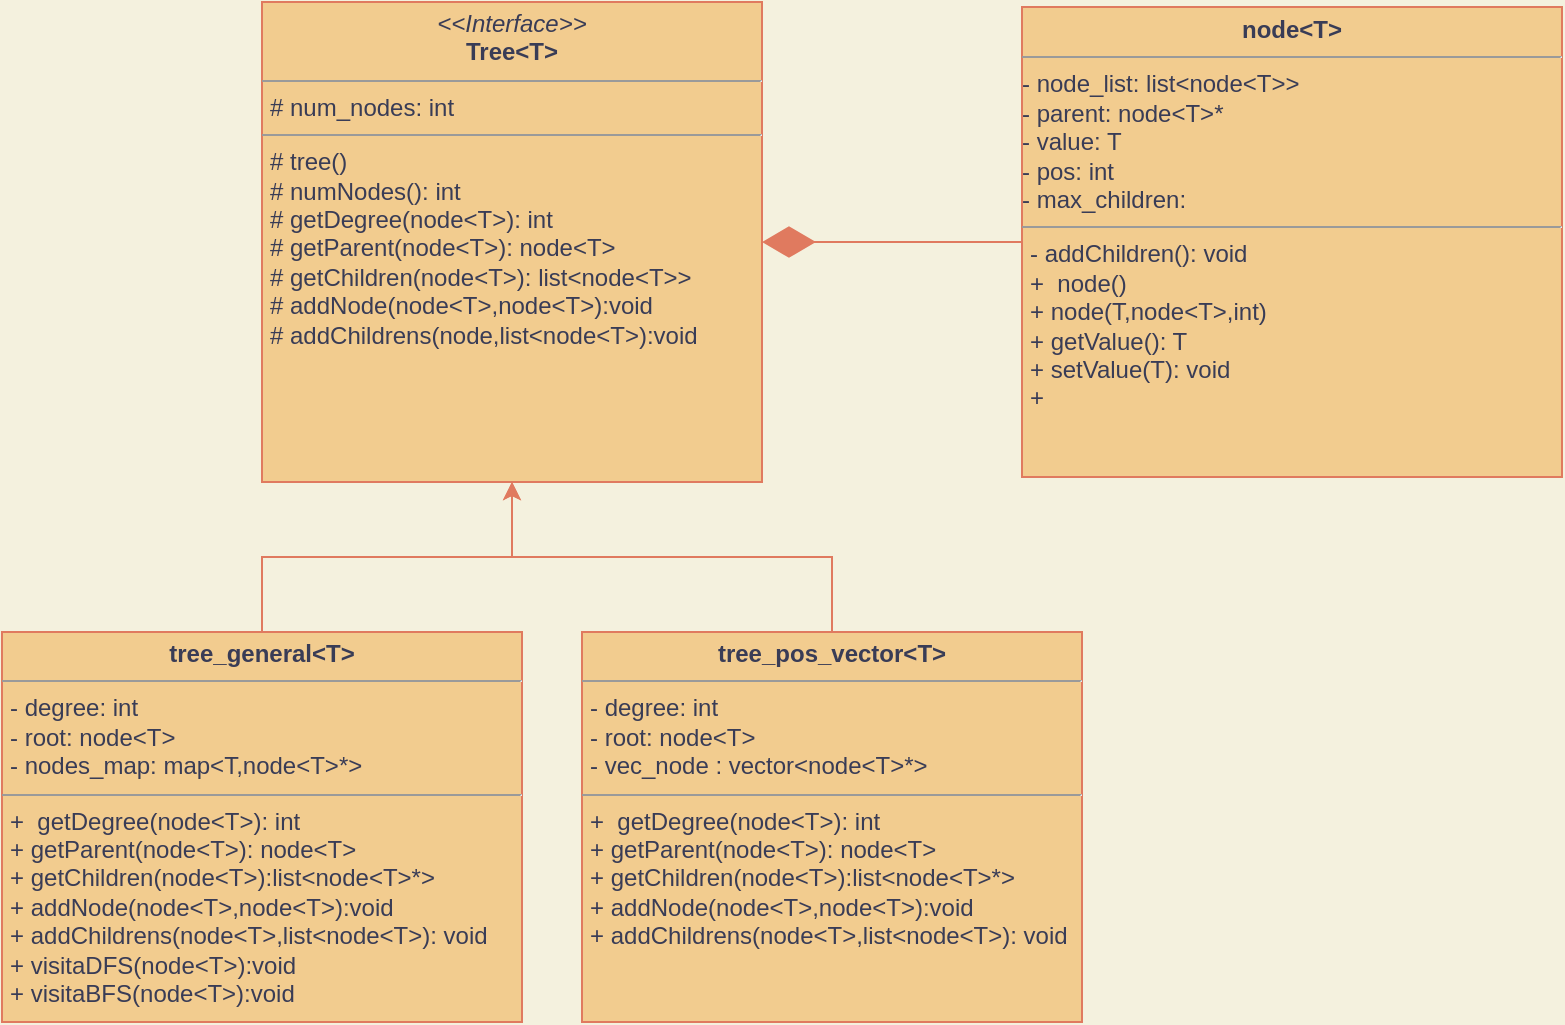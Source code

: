 <mxfile pages="1"><diagram id="0qC4Z7bGpUC7BYPgH2us" name="Page-1"><mxGraphModel dx="1996" dy="771" grid="1" gridSize="10" guides="1" tooltips="1" connect="1" arrows="1" fold="1" page="1" pageScale="1" pageWidth="850" pageHeight="1100" background="#F4F1DE" math="0" shadow="0"><root><mxCell id="0"/><mxCell id="1" parent="0"/><mxCell id="MKIpRhs5HCuuM-AJHsOf-5" value="&lt;p style=&quot;margin: 0px ; margin-top: 4px ; text-align: center&quot;&gt;&lt;i&gt;&amp;lt;&amp;lt;Interface&amp;gt;&amp;gt;&lt;/i&gt;&lt;br&gt;&lt;b&gt;Tree&amp;lt;T&amp;gt;&lt;/b&gt;&lt;/p&gt;&lt;hr size=&quot;1&quot;&gt;&lt;p style=&quot;margin: 0px ; margin-left: 4px&quot;&gt;# num_nodes: int&lt;/p&gt;&lt;hr size=&quot;1&quot;&gt;&lt;p style=&quot;margin: 0px ; margin-left: 4px&quot;&gt;# tree()&lt;br&gt;# numNodes(): int&lt;/p&gt;&lt;p style=&quot;margin: 0px ; margin-left: 4px&quot;&gt;&lt;span&gt;# getDegree(node&amp;lt;T&amp;gt;): int&lt;/span&gt;&lt;/p&gt;&lt;p style=&quot;margin: 0px ; margin-left: 4px&quot;&gt;# getParent(node&amp;lt;T&amp;gt;): node&amp;lt;T&amp;gt;&lt;/p&gt;&lt;p style=&quot;margin: 0px ; margin-left: 4px&quot;&gt;# getChildren(node&amp;lt;T&amp;gt;): list&amp;lt;node&amp;lt;T&amp;gt;&amp;gt;&lt;/p&gt;&lt;p style=&quot;margin: 0px ; margin-left: 4px&quot;&gt;# addNode(node&amp;lt;T&amp;gt;,node&amp;lt;T&amp;gt;):void&lt;/p&gt;&lt;p style=&quot;margin: 0px ; margin-left: 4px&quot;&gt;# addChildrens(node,list&amp;lt;node&amp;lt;T&amp;gt;):void&lt;/p&gt;&lt;p style=&quot;margin: 0px ; margin-left: 4px&quot;&gt;&lt;br&gt;&lt;/p&gt;" style="verticalAlign=top;align=left;overflow=fill;fontSize=12;fontFamily=Helvetica;html=1;fillColor=#F2CC8F;strokeColor=#E07A5F;fontColor=#393C56;" parent="1" vertex="1"><mxGeometry x="110" y="40" width="250" height="240" as="geometry"/></mxCell><mxCell id="MKIpRhs5HCuuM-AJHsOf-6" style="edgeStyle=orthogonalEdgeStyle;rounded=0;orthogonalLoop=1;jettySize=auto;html=1;exitX=0;exitY=0.5;exitDx=0;exitDy=0;entryX=1;entryY=0.5;entryDx=0;entryDy=0;strokeColor=none;labelBackgroundColor=#F4F1DE;fontColor=#393C56;" parent="1" target="MKIpRhs5HCuuM-AJHsOf-5" edge="1"><mxGeometry relative="1" as="geometry"><mxPoint x="660" y="159" as="sourcePoint"/></mxGeometry></mxCell><mxCell id="8" value="&lt;p style=&quot;margin: 0px ; margin-top: 4px ; text-align: center&quot;&gt;&lt;b&gt;node&amp;lt;T&amp;gt;&lt;/b&gt;&lt;/p&gt;&lt;hr size=&quot;1&quot;&gt;&lt;p style=&quot;margin: 0px ; margin-left: 4px&quot;&gt;&lt;/p&gt;- node_list: list&amp;lt;node&amp;lt;T&amp;gt;&amp;gt;&lt;br&gt;- parent: node&amp;lt;T&amp;gt;*&lt;br&gt;- value: T&lt;br&gt;- pos: int&amp;nbsp;&lt;br&gt;- max_children:&amp;nbsp;&lt;br&gt;&lt;hr size=&quot;1&quot;&gt;&lt;p style=&quot;margin: 0px ; margin-left: 4px&quot;&gt;- addChildren(): void&lt;/p&gt;&lt;p style=&quot;margin: 0px ; margin-left: 4px&quot;&gt;&lt;span&gt;+&amp;nbsp; node()&lt;/span&gt;&lt;/p&gt;&lt;p style=&quot;margin: 0px ; margin-left: 4px&quot;&gt;&lt;span&gt;+ node(T,node&amp;lt;T&amp;gt;,int)&lt;/span&gt;&lt;/p&gt;&lt;p style=&quot;margin: 0px ; margin-left: 4px&quot;&gt;&lt;span&gt;+ getValue(): T&lt;/span&gt;&lt;/p&gt;&lt;p style=&quot;margin: 0px ; margin-left: 4px&quot;&gt;&lt;span&gt;+ setValue(T): void&lt;/span&gt;&lt;/p&gt;&lt;p style=&quot;margin: 0px ; margin-left: 4px&quot;&gt;&lt;span&gt;+&amp;nbsp;&lt;/span&gt;&lt;/p&gt;" style="verticalAlign=top;align=left;overflow=fill;fontSize=12;fontFamily=Helvetica;html=1;fillColor=#F2CC8F;strokeColor=#E07A5F;fontColor=#393C56;" parent="1" vertex="1"><mxGeometry x="490" y="42.5" width="270" height="235" as="geometry"/></mxCell><mxCell id="11" value="" style="endArrow=diamondThin;endFill=1;endSize=24;html=1;entryX=1;entryY=0.5;entryDx=0;entryDy=0;exitX=0;exitY=0.5;exitDx=0;exitDy=0;labelBackgroundColor=#F4F1DE;strokeColor=#E07A5F;fontColor=#393C56;" parent="1" source="8" target="MKIpRhs5HCuuM-AJHsOf-5" edge="1"><mxGeometry width="160" relative="1" as="geometry"><mxPoint x="500" y="180" as="sourcePoint"/><mxPoint x="340" y="180" as="targetPoint"/></mxGeometry></mxCell><mxCell id="13" style="edgeStyle=orthogonalEdgeStyle;rounded=0;orthogonalLoop=1;jettySize=auto;html=1;entryX=0.5;entryY=1;entryDx=0;entryDy=0;labelBackgroundColor=#F4F1DE;strokeColor=#E07A5F;fontColor=#393C56;" parent="1" source="12" target="MKIpRhs5HCuuM-AJHsOf-5" edge="1"><mxGeometry relative="1" as="geometry"/></mxCell><mxCell id="12" value="&lt;p style=&quot;margin: 0px ; margin-top: 4px ; text-align: center&quot;&gt;&lt;b&gt;tree_general&amp;lt;T&amp;gt;&lt;/b&gt;&lt;/p&gt;&lt;hr size=&quot;1&quot;&gt;&lt;p style=&quot;margin: 0px ; margin-left: 4px&quot;&gt;- degree: int&lt;/p&gt;&lt;p style=&quot;margin: 0px ; margin-left: 4px&quot;&gt;- root: node&amp;lt;T&amp;gt;&lt;/p&gt;&lt;p style=&quot;margin: 0px ; margin-left: 4px&quot;&gt;- nodes_map: map&amp;lt;T,node&amp;lt;T&amp;gt;*&amp;gt;&lt;/p&gt;&lt;hr size=&quot;1&quot;&gt;&lt;p style=&quot;margin: 0px ; margin-left: 4px&quot;&gt;+&amp;nbsp; getDegree(node&amp;lt;T&amp;gt;): int&lt;/p&gt;&lt;p style=&quot;margin: 0px ; margin-left: 4px&quot;&gt;+ getParent(node&amp;lt;T&amp;gt;): node&amp;lt;T&amp;gt;&lt;/p&gt;&lt;p style=&quot;margin: 0px ; margin-left: 4px&quot;&gt;+ getChildren(node&amp;lt;T&amp;gt;):list&amp;lt;node&amp;lt;T&amp;gt;*&amp;gt;&lt;/p&gt;&lt;p style=&quot;margin: 0px ; margin-left: 4px&quot;&gt;&lt;span&gt;+ addNode(node&amp;lt;T&amp;gt;,node&amp;lt;T&amp;gt;):void&lt;/span&gt;&lt;br&gt;&lt;/p&gt;&lt;p style=&quot;margin: 0px ; margin-left: 4px&quot;&gt;&lt;span&gt;+ addChildrens(node&amp;lt;T&amp;gt;,list&amp;lt;node&amp;lt;T&amp;gt;): void&lt;/span&gt;&lt;/p&gt;&lt;p style=&quot;margin: 0px ; margin-left: 4px&quot;&gt;&lt;span&gt;+ visitaDFS(node&amp;lt;T&amp;gt;):void&lt;/span&gt;&lt;/p&gt;&lt;p style=&quot;margin: 0px ; margin-left: 4px&quot;&gt;&lt;span&gt;+ visitaBFS(node&amp;lt;T&amp;gt;):void&lt;/span&gt;&lt;/p&gt;" style="verticalAlign=top;align=left;overflow=fill;fontSize=12;fontFamily=Helvetica;html=1;fillColor=#F2CC8F;strokeColor=#E07A5F;fontColor=#393C56;direction=north;" parent="1" vertex="1"><mxGeometry x="-20" y="355" width="260" height="195" as="geometry"/></mxCell><mxCell id="18" style="edgeStyle=orthogonalEdgeStyle;rounded=0;sketch=0;orthogonalLoop=1;jettySize=auto;html=1;exitX=0;exitY=0.5;exitDx=0;exitDy=0;entryX=0.5;entryY=1;entryDx=0;entryDy=0;strokeColor=#E07A5F;fillColor=#F2CC8F;fontColor=#393C56;" parent="1" source="14" target="MKIpRhs5HCuuM-AJHsOf-5" edge="1"><mxGeometry relative="1" as="geometry"/></mxCell><mxCell id="14" value="&lt;p style=&quot;margin: 0px ; margin-top: 4px ; text-align: center&quot;&gt;&lt;b&gt;tree_pos_vector&amp;lt;T&amp;gt;&lt;/b&gt;&lt;/p&gt;&lt;hr size=&quot;1&quot;&gt;&lt;p style=&quot;margin: 0px ; margin-left: 4px&quot;&gt;- degree: int&lt;/p&gt;&lt;p style=&quot;margin: 0px ; margin-left: 4px&quot;&gt;- root: node&amp;lt;T&amp;gt;&lt;/p&gt;&lt;p style=&quot;margin: 0px ; margin-left: 4px&quot;&gt;- vec_node : vector&amp;lt;node&amp;lt;T&amp;gt;*&amp;gt;&lt;/p&gt;&lt;hr size=&quot;1&quot;&gt;&lt;p style=&quot;margin: 0px ; margin-left: 4px&quot;&gt;+&amp;nbsp; getDegree(node&amp;lt;T&amp;gt;): int&lt;/p&gt;&lt;p style=&quot;margin: 0px ; margin-left: 4px&quot;&gt;+ getParent(node&amp;lt;T&amp;gt;): node&amp;lt;T&amp;gt;&lt;/p&gt;&lt;p style=&quot;margin: 0px ; margin-left: 4px&quot;&gt;+ getChildren(node&amp;lt;T&amp;gt;):list&amp;lt;node&amp;lt;T&amp;gt;*&amp;gt;&lt;/p&gt;&lt;p style=&quot;margin: 0px ; margin-left: 4px&quot;&gt;&lt;span&gt;+ addNode(node&amp;lt;T&amp;gt;,node&amp;lt;T&amp;gt;):void&lt;/span&gt;&lt;br&gt;&lt;/p&gt;&lt;p style=&quot;margin: 0px ; margin-left: 4px&quot;&gt;&lt;span&gt;+ addChildrens(node&amp;lt;T&amp;gt;,list&amp;lt;node&amp;lt;T&amp;gt;): void&lt;/span&gt;&lt;/p&gt;&lt;p style=&quot;margin: 0px ; margin-left: 4px&quot;&gt;&lt;br&gt;&lt;/p&gt;" style="verticalAlign=top;align=left;overflow=fill;fontSize=12;fontFamily=Helvetica;html=1;fillColor=#F2CC8F;strokeColor=#E07A5F;fontColor=#393C56;direction=south;" parent="1" vertex="1"><mxGeometry x="270" y="355" width="250" height="195" as="geometry"/></mxCell></root></mxGraphModel></diagram></mxfile>